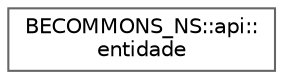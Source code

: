 digraph "Gráfico de Hierarquia de Classes"
{
 // LATEX_PDF_SIZE
  bgcolor="transparent";
  edge [fontname=Helvetica,fontsize=10,labelfontname=Helvetica,labelfontsize=10];
  node [fontname=Helvetica,fontsize=10,shape=box,height=0.2,width=0.4];
  rankdir="LR";
  Node0 [id="Node000000",label="BECOMMONS_NS::api::\lentidade",height=0.2,width=0.4,color="grey40", fillcolor="white", style="filled",URL="$d8/db4/structBECOMMONS__NS_1_1api_1_1entidade.html",tooltip=" "];
}
